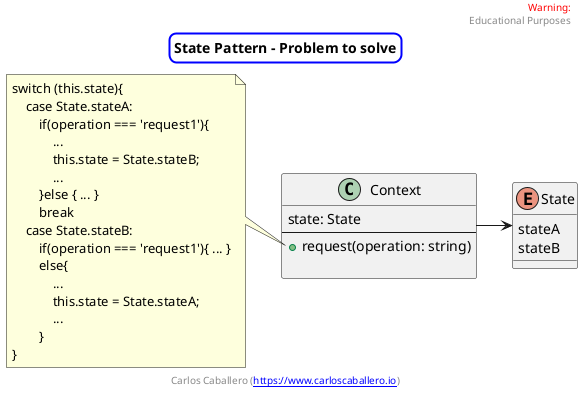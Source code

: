 @startuml

skinparam titleBorderRoundCorner 15
skinparam titleBorderThickness 2
skinparam titleBorderColor blue


header
<font color=red>Warning:</font>
Educational Purposes
endheader

center footer Carlos Caballero ([[https://www.carloscaballero.io https://www.carloscaballero.io]])


title State Pattern - Problem to solve

enum State {
    stateA
    stateB
}
class Context {
    state: State
    --
    + request(operation: string)

}

note left of Context::request
        switch (this.state){
            case State.stateA:
                if(operation === 'request1'){
                    ...
                    this.state = State.stateB;
                    ...
                }else { ... }
                break
            case State.stateB:
                if(operation === 'request1'){ ... }
                else{
                    ...
                    this.state = State.stateA;
                    ...
                }
        }
end note

Context -> State

@enduml